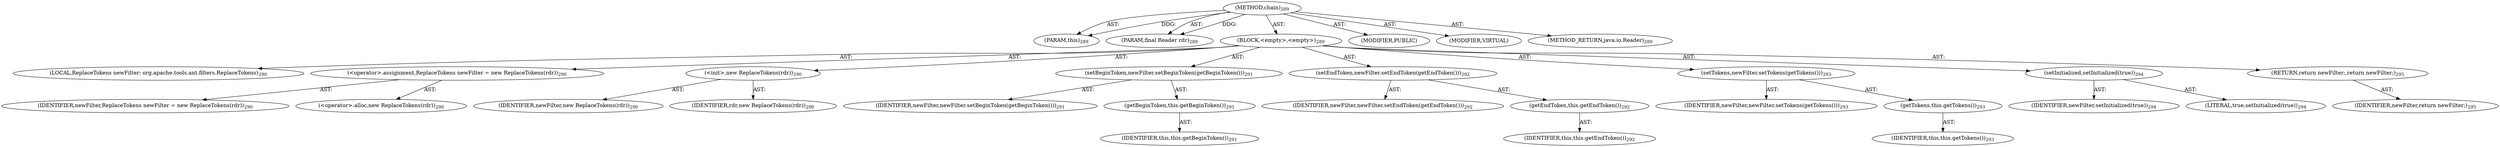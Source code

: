digraph "chain" {  
"111669149707" [label = <(METHOD,chain)<SUB>289</SUB>> ]
"115964116996" [label = <(PARAM,this)<SUB>289</SUB>> ]
"115964117012" [label = <(PARAM,final Reader rdr)<SUB>289</SUB>> ]
"25769803805" [label = <(BLOCK,&lt;empty&gt;,&lt;empty&gt;)<SUB>289</SUB>> ]
"94489280518" [label = <(LOCAL,ReplaceTokens newFilter: org.apache.tools.ant.filters.ReplaceTokens)<SUB>290</SUB>> ]
"30064771237" [label = <(&lt;operator&gt;.assignment,ReplaceTokens newFilter = new ReplaceTokens(rdr))<SUB>290</SUB>> ]
"68719476842" [label = <(IDENTIFIER,newFilter,ReplaceTokens newFilter = new ReplaceTokens(rdr))<SUB>290</SUB>> ]
"30064771238" [label = <(&lt;operator&gt;.alloc,new ReplaceTokens(rdr))<SUB>290</SUB>> ]
"30064771239" [label = <(&lt;init&gt;,new ReplaceTokens(rdr))<SUB>290</SUB>> ]
"68719476843" [label = <(IDENTIFIER,newFilter,new ReplaceTokens(rdr))<SUB>290</SUB>> ]
"68719476844" [label = <(IDENTIFIER,rdr,new ReplaceTokens(rdr))<SUB>290</SUB>> ]
"30064771240" [label = <(setBeginToken,newFilter.setBeginToken(getBeginToken()))<SUB>291</SUB>> ]
"68719476845" [label = <(IDENTIFIER,newFilter,newFilter.setBeginToken(getBeginToken()))<SUB>291</SUB>> ]
"30064771241" [label = <(getBeginToken,this.getBeginToken())<SUB>291</SUB>> ]
"68719476745" [label = <(IDENTIFIER,this,this.getBeginToken())<SUB>291</SUB>> ]
"30064771242" [label = <(setEndToken,newFilter.setEndToken(getEndToken()))<SUB>292</SUB>> ]
"68719476846" [label = <(IDENTIFIER,newFilter,newFilter.setEndToken(getEndToken()))<SUB>292</SUB>> ]
"30064771243" [label = <(getEndToken,this.getEndToken())<SUB>292</SUB>> ]
"68719476746" [label = <(IDENTIFIER,this,this.getEndToken())<SUB>292</SUB>> ]
"30064771244" [label = <(setTokens,newFilter.setTokens(getTokens()))<SUB>293</SUB>> ]
"68719476847" [label = <(IDENTIFIER,newFilter,newFilter.setTokens(getTokens()))<SUB>293</SUB>> ]
"30064771245" [label = <(getTokens,this.getTokens())<SUB>293</SUB>> ]
"68719476747" [label = <(IDENTIFIER,this,this.getTokens())<SUB>293</SUB>> ]
"30064771246" [label = <(setInitialized,setInitialized(true))<SUB>294</SUB>> ]
"68719476848" [label = <(IDENTIFIER,newFilter,setInitialized(true))<SUB>294</SUB>> ]
"90194313242" [label = <(LITERAL,true,setInitialized(true))<SUB>294</SUB>> ]
"146028888074" [label = <(RETURN,return newFilter;,return newFilter;)<SUB>295</SUB>> ]
"68719476849" [label = <(IDENTIFIER,newFilter,return newFilter;)<SUB>295</SUB>> ]
"133143986209" [label = <(MODIFIER,PUBLIC)> ]
"133143986210" [label = <(MODIFIER,VIRTUAL)> ]
"128849018891" [label = <(METHOD_RETURN,java.io.Reader)<SUB>289</SUB>> ]
  "111669149707" -> "115964116996"  [ label = "AST: "] 
  "111669149707" -> "115964117012"  [ label = "AST: "] 
  "111669149707" -> "25769803805"  [ label = "AST: "] 
  "111669149707" -> "133143986209"  [ label = "AST: "] 
  "111669149707" -> "133143986210"  [ label = "AST: "] 
  "111669149707" -> "128849018891"  [ label = "AST: "] 
  "25769803805" -> "94489280518"  [ label = "AST: "] 
  "25769803805" -> "30064771237"  [ label = "AST: "] 
  "25769803805" -> "30064771239"  [ label = "AST: "] 
  "25769803805" -> "30064771240"  [ label = "AST: "] 
  "25769803805" -> "30064771242"  [ label = "AST: "] 
  "25769803805" -> "30064771244"  [ label = "AST: "] 
  "25769803805" -> "30064771246"  [ label = "AST: "] 
  "25769803805" -> "146028888074"  [ label = "AST: "] 
  "30064771237" -> "68719476842"  [ label = "AST: "] 
  "30064771237" -> "30064771238"  [ label = "AST: "] 
  "30064771239" -> "68719476843"  [ label = "AST: "] 
  "30064771239" -> "68719476844"  [ label = "AST: "] 
  "30064771240" -> "68719476845"  [ label = "AST: "] 
  "30064771240" -> "30064771241"  [ label = "AST: "] 
  "30064771241" -> "68719476745"  [ label = "AST: "] 
  "30064771242" -> "68719476846"  [ label = "AST: "] 
  "30064771242" -> "30064771243"  [ label = "AST: "] 
  "30064771243" -> "68719476746"  [ label = "AST: "] 
  "30064771244" -> "68719476847"  [ label = "AST: "] 
  "30064771244" -> "30064771245"  [ label = "AST: "] 
  "30064771245" -> "68719476747"  [ label = "AST: "] 
  "30064771246" -> "68719476848"  [ label = "AST: "] 
  "30064771246" -> "90194313242"  [ label = "AST: "] 
  "146028888074" -> "68719476849"  [ label = "AST: "] 
  "111669149707" -> "115964116996"  [ label = "DDG: "] 
  "111669149707" -> "115964117012"  [ label = "DDG: "] 
}
